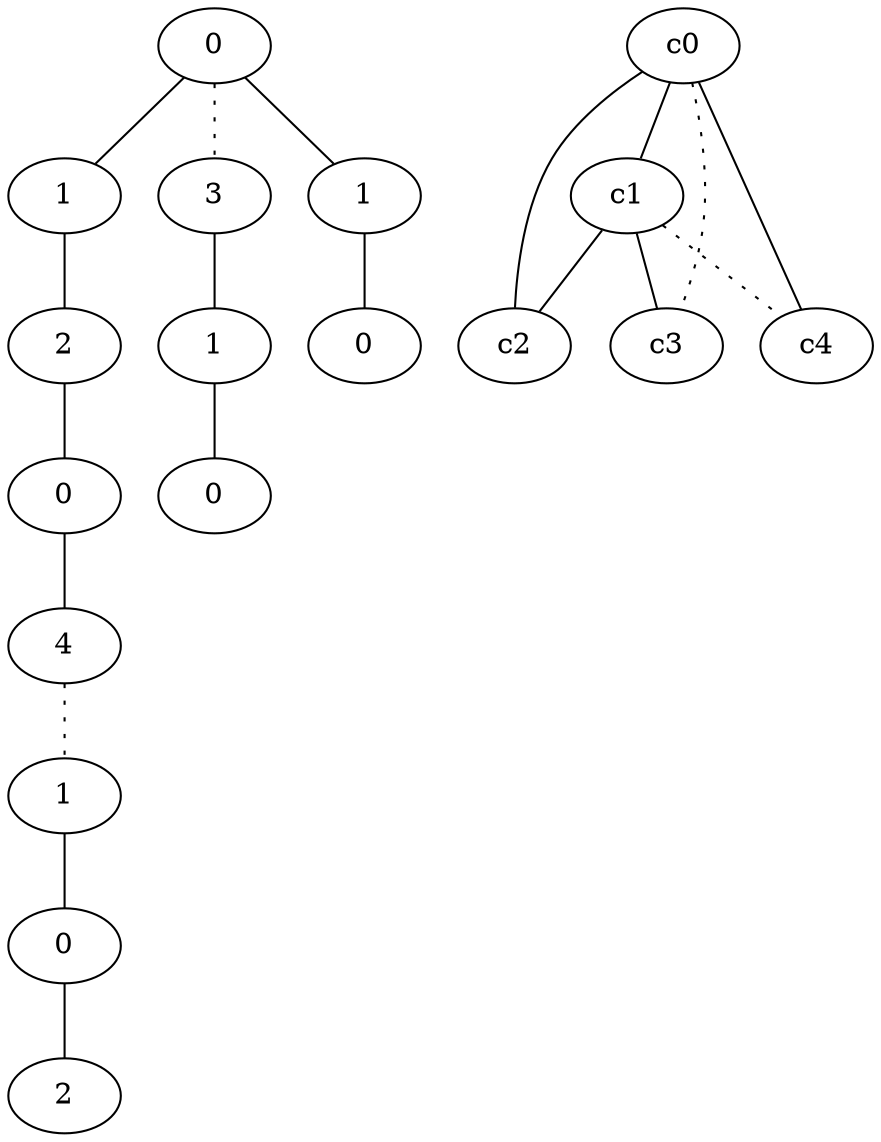 graph {
a0[label=0];
a1[label=1];
a2[label=2];
a3[label=0];
a4[label=4];
a5[label=1];
a6[label=0];
a7[label=2];
a8[label=3];
a9[label=1];
a10[label=0];
a11[label=1];
a12[label=0];
a0 -- a1;
a0 -- a8 [style=dotted];
a0 -- a11;
a1 -- a2;
a2 -- a3;
a3 -- a4;
a4 -- a5 [style=dotted];
a5 -- a6;
a6 -- a7;
a8 -- a9;
a9 -- a10;
a11 -- a12;
c0 -- c1;
c0 -- c2;
c0 -- c3 [style=dotted];
c0 -- c4;
c1 -- c2;
c1 -- c3;
c1 -- c4 [style=dotted];
}
